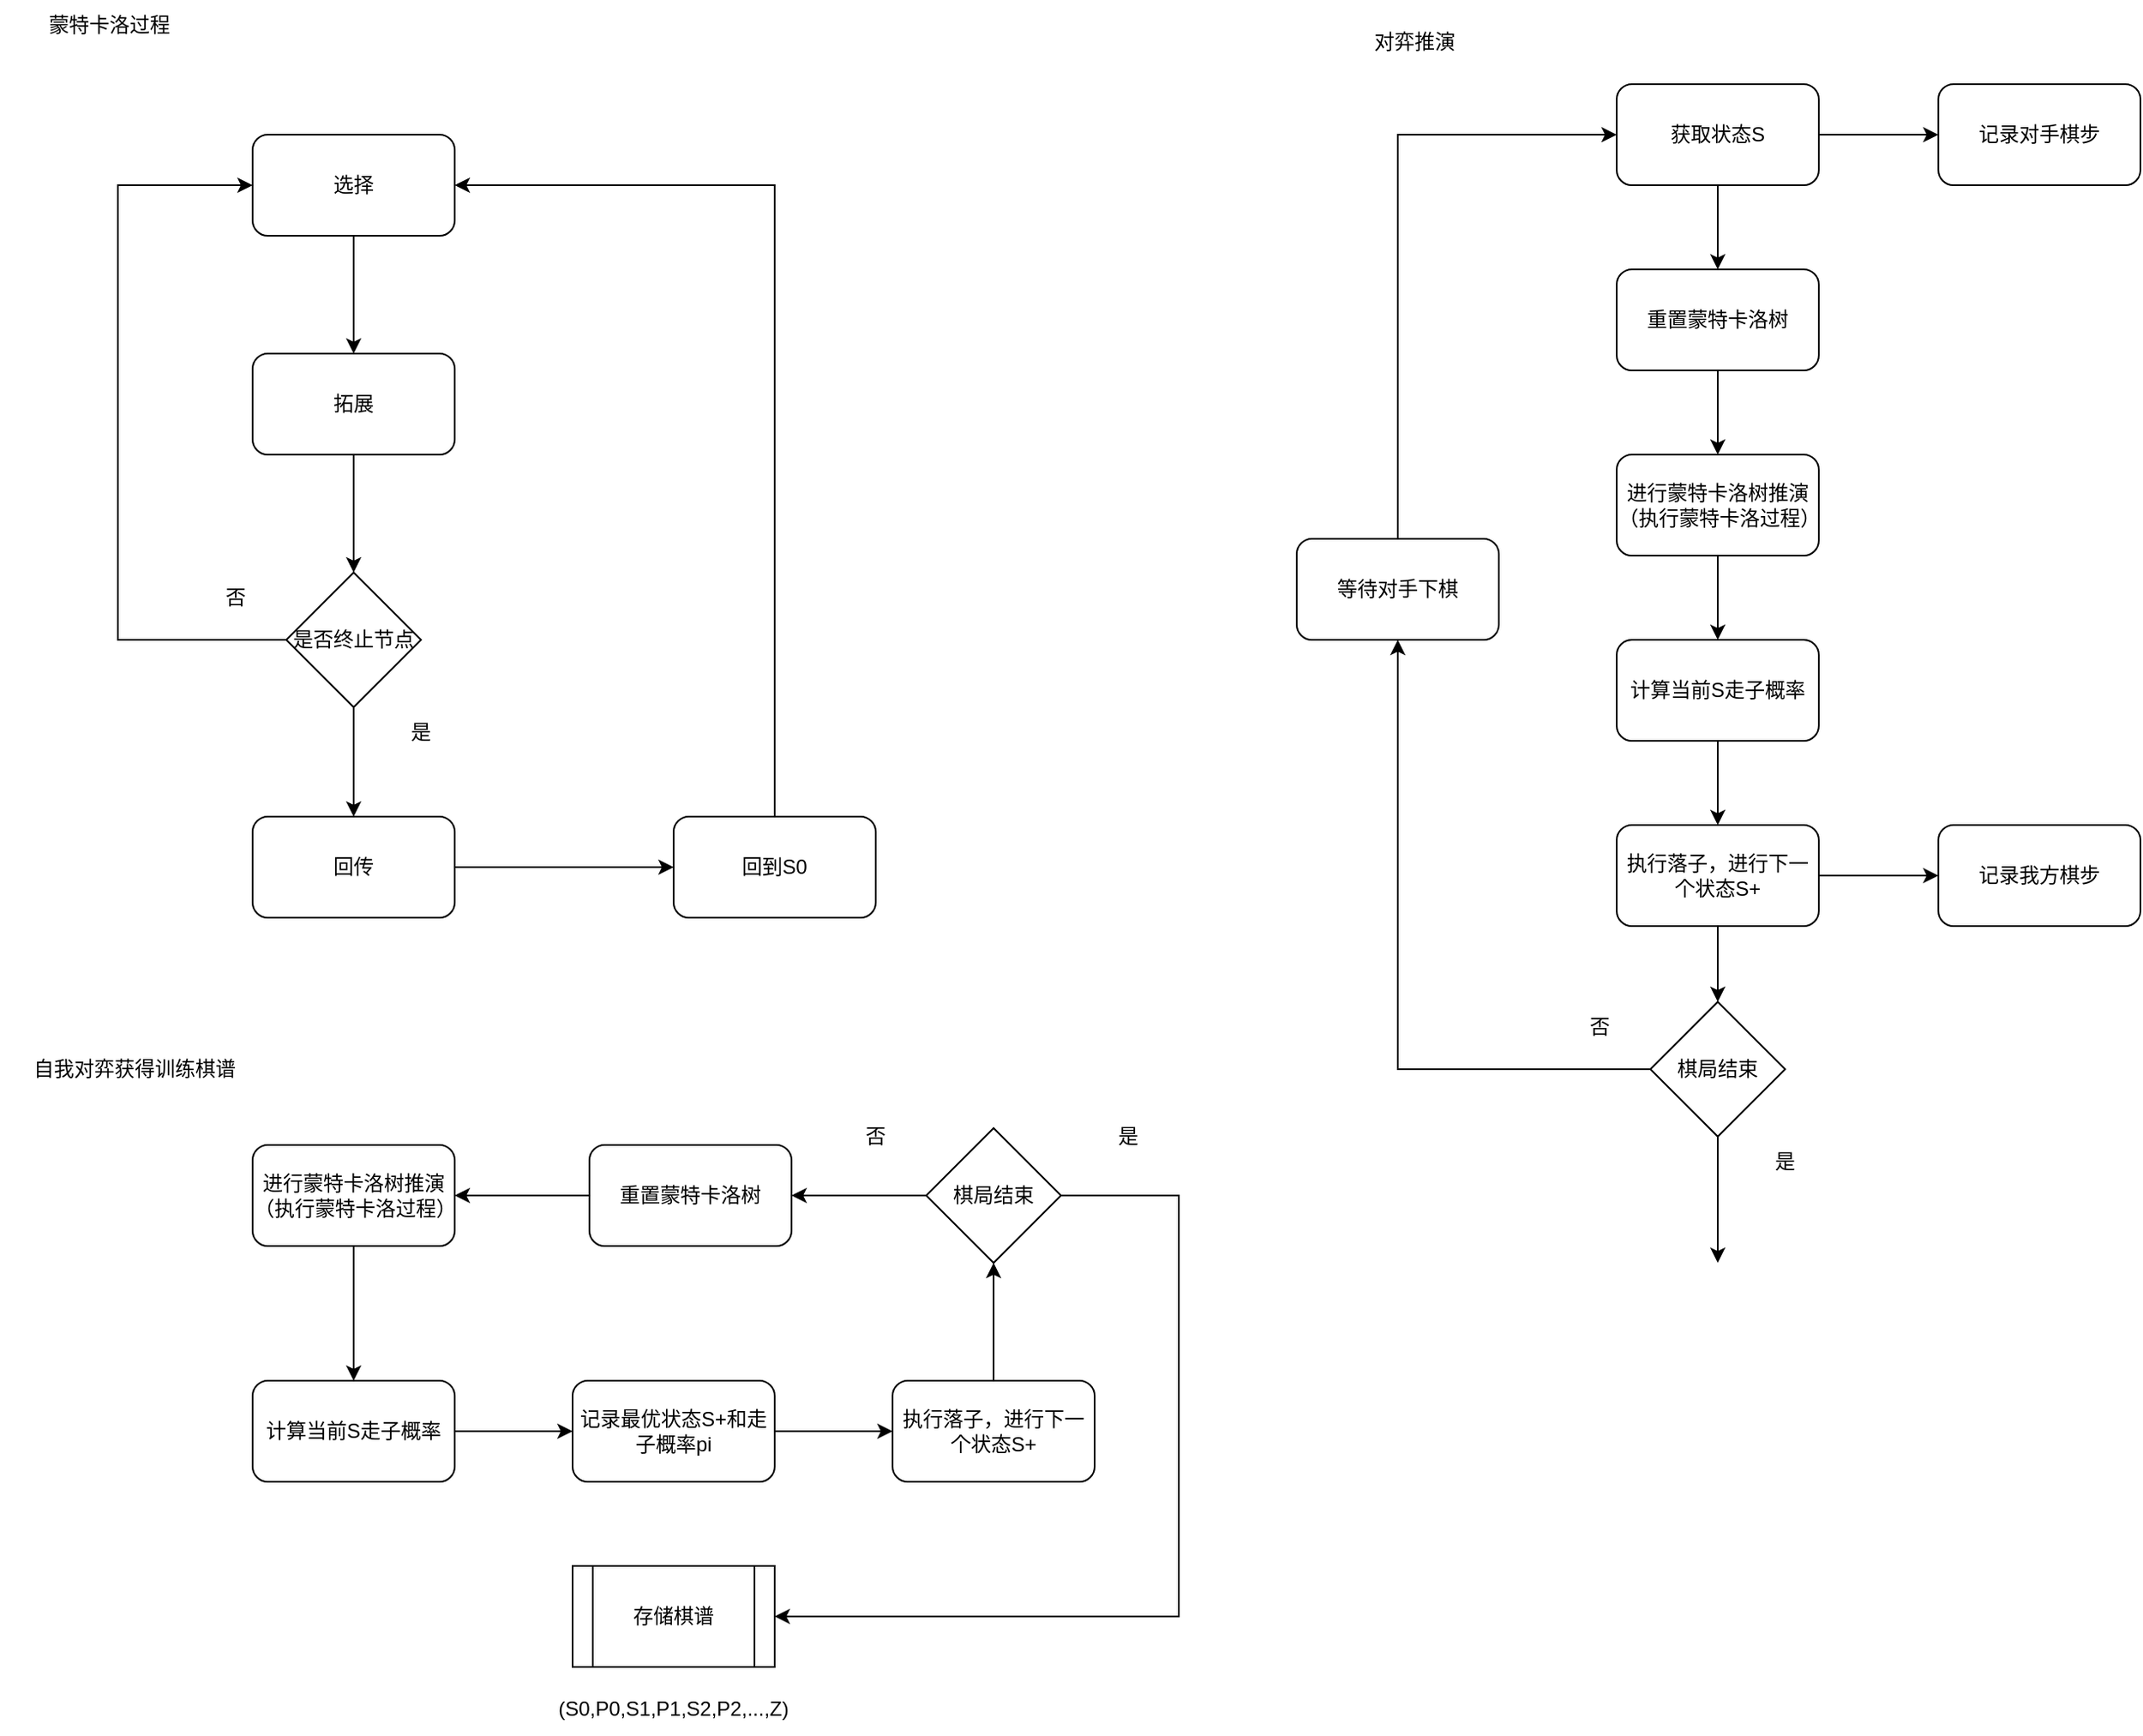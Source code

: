 <mxfile version="15.4.0" type="device"><diagram id="nUp5zWhjQjiHI7bCax3Y" name="第 1 页"><mxGraphModel dx="1086" dy="806" grid="1" gridSize="10" guides="1" tooltips="1" connect="1" arrows="1" fold="1" page="1" pageScale="1" pageWidth="827" pageHeight="1169" math="0" shadow="0"><root><mxCell id="0"/><mxCell id="1" parent="0"/><mxCell id="VW-OKOK51a1kVcZDmEik-5" style="edgeStyle=orthogonalEdgeStyle;rounded=0;orthogonalLoop=1;jettySize=auto;html=1;exitX=0.5;exitY=1;exitDx=0;exitDy=0;" edge="1" parent="1" source="VW-OKOK51a1kVcZDmEik-1" target="VW-OKOK51a1kVcZDmEik-4"><mxGeometry relative="1" as="geometry"/></mxCell><mxCell id="VW-OKOK51a1kVcZDmEik-1" value="选择" style="rounded=1;whiteSpace=wrap;html=1;" vertex="1" parent="1"><mxGeometry x="240" y="120" width="120" height="60" as="geometry"/></mxCell><mxCell id="VW-OKOK51a1kVcZDmEik-3" value="蒙特卡洛过程" style="text;html=1;strokeColor=none;fillColor=none;align=center;verticalAlign=middle;whiteSpace=wrap;rounded=0;" vertex="1" parent="1"><mxGeometry x="90" y="40" width="130" height="30" as="geometry"/></mxCell><mxCell id="VW-OKOK51a1kVcZDmEik-9" style="edgeStyle=orthogonalEdgeStyle;rounded=0;orthogonalLoop=1;jettySize=auto;html=1;exitX=0.5;exitY=1;exitDx=0;exitDy=0;" edge="1" parent="1" source="VW-OKOK51a1kVcZDmEik-4" target="VW-OKOK51a1kVcZDmEik-8"><mxGeometry relative="1" as="geometry"/></mxCell><mxCell id="VW-OKOK51a1kVcZDmEik-4" value="拓展" style="rounded=1;whiteSpace=wrap;html=1;" vertex="1" parent="1"><mxGeometry x="240" y="250" width="120" height="60" as="geometry"/></mxCell><mxCell id="VW-OKOK51a1kVcZDmEik-10" style="edgeStyle=orthogonalEdgeStyle;rounded=0;orthogonalLoop=1;jettySize=auto;html=1;exitX=0;exitY=0.5;exitDx=0;exitDy=0;entryX=0;entryY=0.5;entryDx=0;entryDy=0;" edge="1" parent="1" source="VW-OKOK51a1kVcZDmEik-8" target="VW-OKOK51a1kVcZDmEik-1"><mxGeometry relative="1" as="geometry"><Array as="points"><mxPoint x="160" y="420"/><mxPoint x="160" y="150"/></Array></mxGeometry></mxCell><mxCell id="VW-OKOK51a1kVcZDmEik-12" style="edgeStyle=orthogonalEdgeStyle;rounded=0;orthogonalLoop=1;jettySize=auto;html=1;exitX=0.5;exitY=1;exitDx=0;exitDy=0;" edge="1" parent="1" source="VW-OKOK51a1kVcZDmEik-8" target="VW-OKOK51a1kVcZDmEik-11"><mxGeometry relative="1" as="geometry"/></mxCell><mxCell id="VW-OKOK51a1kVcZDmEik-8" value="是否终止节点" style="rhombus;whiteSpace=wrap;html=1;" vertex="1" parent="1"><mxGeometry x="260" y="380" width="80" height="80" as="geometry"/></mxCell><mxCell id="VW-OKOK51a1kVcZDmEik-14" style="edgeStyle=orthogonalEdgeStyle;rounded=0;orthogonalLoop=1;jettySize=auto;html=1;exitX=1;exitY=0.5;exitDx=0;exitDy=0;" edge="1" parent="1" source="VW-OKOK51a1kVcZDmEik-11" target="VW-OKOK51a1kVcZDmEik-13"><mxGeometry relative="1" as="geometry"/></mxCell><mxCell id="VW-OKOK51a1kVcZDmEik-11" value="回传" style="rounded=1;whiteSpace=wrap;html=1;" vertex="1" parent="1"><mxGeometry x="240" y="525" width="120" height="60" as="geometry"/></mxCell><mxCell id="VW-OKOK51a1kVcZDmEik-16" style="edgeStyle=orthogonalEdgeStyle;rounded=0;orthogonalLoop=1;jettySize=auto;html=1;exitX=0.5;exitY=0;exitDx=0;exitDy=0;entryX=1;entryY=0.5;entryDx=0;entryDy=0;" edge="1" parent="1" source="VW-OKOK51a1kVcZDmEik-13" target="VW-OKOK51a1kVcZDmEik-1"><mxGeometry relative="1" as="geometry"/></mxCell><mxCell id="VW-OKOK51a1kVcZDmEik-13" value="回到S0" style="rounded=1;whiteSpace=wrap;html=1;" vertex="1" parent="1"><mxGeometry x="490" y="525" width="120" height="60" as="geometry"/></mxCell><mxCell id="VW-OKOK51a1kVcZDmEik-17" value="自我对弈获得训练棋谱" style="text;html=1;strokeColor=none;fillColor=none;align=center;verticalAlign=middle;whiteSpace=wrap;rounded=0;" vertex="1" parent="1"><mxGeometry x="90" y="660" width="160" height="30" as="geometry"/></mxCell><mxCell id="VW-OKOK51a1kVcZDmEik-20" style="edgeStyle=orthogonalEdgeStyle;rounded=0;orthogonalLoop=1;jettySize=auto;html=1;exitX=0.5;exitY=1;exitDx=0;exitDy=0;" edge="1" parent="1" source="VW-OKOK51a1kVcZDmEik-18" target="VW-OKOK51a1kVcZDmEik-19"><mxGeometry relative="1" as="geometry"/></mxCell><mxCell id="VW-OKOK51a1kVcZDmEik-18" value="进行蒙特卡洛树推演&lt;br&gt;（执行蒙特卡洛过程）" style="rounded=1;whiteSpace=wrap;html=1;" vertex="1" parent="1"><mxGeometry x="240" y="720" width="120" height="60" as="geometry"/></mxCell><mxCell id="VW-OKOK51a1kVcZDmEik-22" style="edgeStyle=orthogonalEdgeStyle;rounded=0;orthogonalLoop=1;jettySize=auto;html=1;exitX=1;exitY=0.5;exitDx=0;exitDy=0;" edge="1" parent="1" source="VW-OKOK51a1kVcZDmEik-19" target="VW-OKOK51a1kVcZDmEik-21"><mxGeometry relative="1" as="geometry"/></mxCell><mxCell id="VW-OKOK51a1kVcZDmEik-19" value="计算当前S走子概率" style="rounded=1;whiteSpace=wrap;html=1;" vertex="1" parent="1"><mxGeometry x="240" y="860" width="120" height="60" as="geometry"/></mxCell><mxCell id="VW-OKOK51a1kVcZDmEik-24" style="edgeStyle=orthogonalEdgeStyle;rounded=0;orthogonalLoop=1;jettySize=auto;html=1;exitX=1;exitY=0.5;exitDx=0;exitDy=0;" edge="1" parent="1" source="VW-OKOK51a1kVcZDmEik-21" target="VW-OKOK51a1kVcZDmEik-23"><mxGeometry relative="1" as="geometry"/></mxCell><mxCell id="VW-OKOK51a1kVcZDmEik-21" value="记录最优状态S+和走子概率pi" style="rounded=1;whiteSpace=wrap;html=1;" vertex="1" parent="1"><mxGeometry x="430" y="860" width="120" height="60" as="geometry"/></mxCell><mxCell id="VW-OKOK51a1kVcZDmEik-29" style="edgeStyle=orthogonalEdgeStyle;rounded=0;orthogonalLoop=1;jettySize=auto;html=1;exitX=0.5;exitY=0;exitDx=0;exitDy=0;entryX=0.5;entryY=1;entryDx=0;entryDy=0;" edge="1" parent="1" source="VW-OKOK51a1kVcZDmEik-23" target="VW-OKOK51a1kVcZDmEik-25"><mxGeometry relative="1" as="geometry"/></mxCell><mxCell id="VW-OKOK51a1kVcZDmEik-23" value="执行落子，进行下一个状态S+" style="rounded=1;whiteSpace=wrap;html=1;" vertex="1" parent="1"><mxGeometry x="620" y="860" width="120" height="60" as="geometry"/></mxCell><mxCell id="VW-OKOK51a1kVcZDmEik-31" style="edgeStyle=orthogonalEdgeStyle;rounded=0;orthogonalLoop=1;jettySize=auto;html=1;exitX=0;exitY=0.5;exitDx=0;exitDy=0;" edge="1" parent="1" source="VW-OKOK51a1kVcZDmEik-25" target="VW-OKOK51a1kVcZDmEik-30"><mxGeometry relative="1" as="geometry"/></mxCell><mxCell id="VW-OKOK51a1kVcZDmEik-36" style="edgeStyle=orthogonalEdgeStyle;rounded=0;orthogonalLoop=1;jettySize=auto;html=1;exitX=1;exitY=0.5;exitDx=0;exitDy=0;entryX=1;entryY=0.5;entryDx=0;entryDy=0;" edge="1" parent="1" source="VW-OKOK51a1kVcZDmEik-25" target="VW-OKOK51a1kVcZDmEik-35"><mxGeometry relative="1" as="geometry"><Array as="points"><mxPoint x="790" y="750"/><mxPoint x="790" y="1000"/></Array></mxGeometry></mxCell><mxCell id="VW-OKOK51a1kVcZDmEik-25" value="棋局结束" style="rhombus;whiteSpace=wrap;html=1;" vertex="1" parent="1"><mxGeometry x="640" y="710" width="80" height="80" as="geometry"/></mxCell><mxCell id="VW-OKOK51a1kVcZDmEik-26" value="否" style="text;html=1;strokeColor=none;fillColor=none;align=center;verticalAlign=middle;whiteSpace=wrap;rounded=0;" vertex="1" parent="1"><mxGeometry x="200" y="380" width="60" height="30" as="geometry"/></mxCell><mxCell id="VW-OKOK51a1kVcZDmEik-28" value="是" style="text;html=1;strokeColor=none;fillColor=none;align=center;verticalAlign=middle;whiteSpace=wrap;rounded=0;" vertex="1" parent="1"><mxGeometry x="310" y="460" width="60" height="30" as="geometry"/></mxCell><mxCell id="VW-OKOK51a1kVcZDmEik-32" style="edgeStyle=orthogonalEdgeStyle;rounded=0;orthogonalLoop=1;jettySize=auto;html=1;exitX=0;exitY=0.5;exitDx=0;exitDy=0;" edge="1" parent="1" source="VW-OKOK51a1kVcZDmEik-30" target="VW-OKOK51a1kVcZDmEik-18"><mxGeometry relative="1" as="geometry"/></mxCell><mxCell id="VW-OKOK51a1kVcZDmEik-30" value="重置蒙特卡洛树" style="rounded=1;whiteSpace=wrap;html=1;" vertex="1" parent="1"><mxGeometry x="440" y="720" width="120" height="60" as="geometry"/></mxCell><mxCell id="VW-OKOK51a1kVcZDmEik-33" value="否" style="text;html=1;strokeColor=none;fillColor=none;align=center;verticalAlign=middle;whiteSpace=wrap;rounded=0;" vertex="1" parent="1"><mxGeometry x="580" y="700" width="60" height="30" as="geometry"/></mxCell><mxCell id="VW-OKOK51a1kVcZDmEik-35" value="存储棋谱" style="shape=process;whiteSpace=wrap;html=1;backgroundOutline=1;" vertex="1" parent="1"><mxGeometry x="430" y="970" width="120" height="60" as="geometry"/></mxCell><mxCell id="VW-OKOK51a1kVcZDmEik-37" value="是" style="text;html=1;strokeColor=none;fillColor=none;align=center;verticalAlign=middle;whiteSpace=wrap;rounded=0;" vertex="1" parent="1"><mxGeometry x="730" y="700" width="60" height="30" as="geometry"/></mxCell><mxCell id="VW-OKOK51a1kVcZDmEik-38" value="(S0,P0,S1,P1,S2,P2,...,Z)" style="text;html=1;strokeColor=none;fillColor=none;align=center;verticalAlign=middle;whiteSpace=wrap;rounded=0;" vertex="1" parent="1"><mxGeometry x="355" y="1040" width="270" height="30" as="geometry"/></mxCell><mxCell id="VW-OKOK51a1kVcZDmEik-39" value="对弈推演" style="text;html=1;strokeColor=none;fillColor=none;align=center;verticalAlign=middle;whiteSpace=wrap;rounded=0;" vertex="1" parent="1"><mxGeometry x="880" y="50" width="100" height="30" as="geometry"/></mxCell><mxCell id="VW-OKOK51a1kVcZDmEik-42" style="edgeStyle=orthogonalEdgeStyle;rounded=0;orthogonalLoop=1;jettySize=auto;html=1;exitX=0.5;exitY=1;exitDx=0;exitDy=0;" edge="1" parent="1" source="VW-OKOK51a1kVcZDmEik-40" target="VW-OKOK51a1kVcZDmEik-41"><mxGeometry relative="1" as="geometry"/></mxCell><mxCell id="VW-OKOK51a1kVcZDmEik-44" style="edgeStyle=orthogonalEdgeStyle;rounded=0;orthogonalLoop=1;jettySize=auto;html=1;exitX=1;exitY=0.5;exitDx=0;exitDy=0;" edge="1" parent="1" source="VW-OKOK51a1kVcZDmEik-40" target="VW-OKOK51a1kVcZDmEik-43"><mxGeometry relative="1" as="geometry"/></mxCell><mxCell id="VW-OKOK51a1kVcZDmEik-40" value="获取状态S" style="rounded=1;whiteSpace=wrap;html=1;" vertex="1" parent="1"><mxGeometry x="1050" y="90" width="120" height="60" as="geometry"/></mxCell><mxCell id="VW-OKOK51a1kVcZDmEik-46" style="edgeStyle=orthogonalEdgeStyle;rounded=0;orthogonalLoop=1;jettySize=auto;html=1;exitX=0.5;exitY=1;exitDx=0;exitDy=0;" edge="1" parent="1" source="VW-OKOK51a1kVcZDmEik-41" target="VW-OKOK51a1kVcZDmEik-45"><mxGeometry relative="1" as="geometry"/></mxCell><mxCell id="VW-OKOK51a1kVcZDmEik-41" value="重置蒙特卡洛树" style="rounded=1;whiteSpace=wrap;html=1;" vertex="1" parent="1"><mxGeometry x="1050" y="200" width="120" height="60" as="geometry"/></mxCell><mxCell id="VW-OKOK51a1kVcZDmEik-43" value="记录对手棋步" style="rounded=1;whiteSpace=wrap;html=1;" vertex="1" parent="1"><mxGeometry x="1241" y="90" width="120" height="60" as="geometry"/></mxCell><mxCell id="VW-OKOK51a1kVcZDmEik-48" style="edgeStyle=orthogonalEdgeStyle;rounded=0;orthogonalLoop=1;jettySize=auto;html=1;exitX=0.5;exitY=1;exitDx=0;exitDy=0;" edge="1" parent="1" source="VW-OKOK51a1kVcZDmEik-45" target="VW-OKOK51a1kVcZDmEik-47"><mxGeometry relative="1" as="geometry"/></mxCell><mxCell id="VW-OKOK51a1kVcZDmEik-45" value="进行蒙特卡洛树推演&lt;br&gt;（执行蒙特卡洛过程）" style="rounded=1;whiteSpace=wrap;html=1;" vertex="1" parent="1"><mxGeometry x="1050" y="310" width="120" height="60" as="geometry"/></mxCell><mxCell id="VW-OKOK51a1kVcZDmEik-50" style="edgeStyle=orthogonalEdgeStyle;rounded=0;orthogonalLoop=1;jettySize=auto;html=1;exitX=0.5;exitY=1;exitDx=0;exitDy=0;" edge="1" parent="1" source="VW-OKOK51a1kVcZDmEik-47" target="VW-OKOK51a1kVcZDmEik-49"><mxGeometry relative="1" as="geometry"/></mxCell><mxCell id="VW-OKOK51a1kVcZDmEik-47" value="&lt;span&gt;计算当前S走子概率&lt;/span&gt;" style="rounded=1;whiteSpace=wrap;html=1;" vertex="1" parent="1"><mxGeometry x="1050" y="420" width="120" height="60" as="geometry"/></mxCell><mxCell id="VW-OKOK51a1kVcZDmEik-53" style="edgeStyle=orthogonalEdgeStyle;rounded=0;orthogonalLoop=1;jettySize=auto;html=1;exitX=1;exitY=0.5;exitDx=0;exitDy=0;" edge="1" parent="1" source="VW-OKOK51a1kVcZDmEik-49" target="VW-OKOK51a1kVcZDmEik-51"><mxGeometry relative="1" as="geometry"/></mxCell><mxCell id="VW-OKOK51a1kVcZDmEik-55" style="edgeStyle=orthogonalEdgeStyle;rounded=0;orthogonalLoop=1;jettySize=auto;html=1;exitX=0.5;exitY=1;exitDx=0;exitDy=0;" edge="1" parent="1" source="VW-OKOK51a1kVcZDmEik-49" target="VW-OKOK51a1kVcZDmEik-54"><mxGeometry relative="1" as="geometry"/></mxCell><mxCell id="VW-OKOK51a1kVcZDmEik-49" value="执行落子，进行下一个状态S+" style="rounded=1;whiteSpace=wrap;html=1;" vertex="1" parent="1"><mxGeometry x="1050" y="530" width="120" height="60" as="geometry"/></mxCell><mxCell id="VW-OKOK51a1kVcZDmEik-51" value="记录我方棋步" style="rounded=1;whiteSpace=wrap;html=1;" vertex="1" parent="1"><mxGeometry x="1241" y="530" width="120" height="60" as="geometry"/></mxCell><mxCell id="VW-OKOK51a1kVcZDmEik-58" style="edgeStyle=orthogonalEdgeStyle;rounded=0;orthogonalLoop=1;jettySize=auto;html=1;exitX=0;exitY=0.5;exitDx=0;exitDy=0;entryX=0.5;entryY=1;entryDx=0;entryDy=0;" edge="1" parent="1" source="VW-OKOK51a1kVcZDmEik-54" target="VW-OKOK51a1kVcZDmEik-57"><mxGeometry relative="1" as="geometry"/></mxCell><mxCell id="VW-OKOK51a1kVcZDmEik-61" style="edgeStyle=orthogonalEdgeStyle;rounded=0;orthogonalLoop=1;jettySize=auto;html=1;exitX=0.5;exitY=1;exitDx=0;exitDy=0;" edge="1" parent="1" source="VW-OKOK51a1kVcZDmEik-54"><mxGeometry relative="1" as="geometry"><mxPoint x="1110" y="790" as="targetPoint"/></mxGeometry></mxCell><mxCell id="VW-OKOK51a1kVcZDmEik-54" value="棋局结束" style="rhombus;whiteSpace=wrap;html=1;" vertex="1" parent="1"><mxGeometry x="1070" y="635" width="80" height="80" as="geometry"/></mxCell><mxCell id="VW-OKOK51a1kVcZDmEik-59" style="edgeStyle=orthogonalEdgeStyle;rounded=0;orthogonalLoop=1;jettySize=auto;html=1;exitX=0.5;exitY=0;exitDx=0;exitDy=0;entryX=0;entryY=0.5;entryDx=0;entryDy=0;" edge="1" parent="1" source="VW-OKOK51a1kVcZDmEik-57" target="VW-OKOK51a1kVcZDmEik-40"><mxGeometry relative="1" as="geometry"/></mxCell><mxCell id="VW-OKOK51a1kVcZDmEik-57" value="等待对手下棋" style="rounded=1;whiteSpace=wrap;html=1;" vertex="1" parent="1"><mxGeometry x="860" y="360" width="120" height="60" as="geometry"/></mxCell><mxCell id="VW-OKOK51a1kVcZDmEik-60" value="否" style="text;html=1;strokeColor=none;fillColor=none;align=center;verticalAlign=middle;whiteSpace=wrap;rounded=0;" vertex="1" parent="1"><mxGeometry x="1010" y="635" width="60" height="30" as="geometry"/></mxCell><mxCell id="VW-OKOK51a1kVcZDmEik-62" value="是" style="text;html=1;strokeColor=none;fillColor=none;align=center;verticalAlign=middle;whiteSpace=wrap;rounded=0;" vertex="1" parent="1"><mxGeometry x="1120" y="715" width="60" height="30" as="geometry"/></mxCell></root></mxGraphModel></diagram></mxfile>